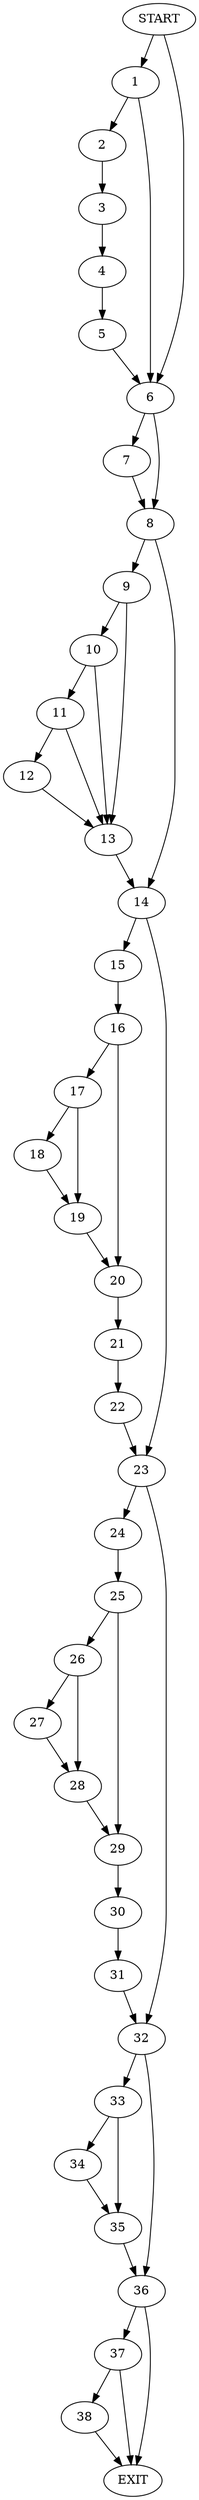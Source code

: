 digraph { 
0 [label="START"];
1;
2;
3;
4;
5;
6;
7;
8;
9;
10;
11;
12;
13;
14;
15;
16;
17;
18;
19;
20;
21;
22;
23;
24;
25;
26;
27;
28;
29;
30;
31;
32;
33;
34;
35;
36;
37;
38;
39[label="EXIT"];
0 -> 1;
0 -> 6;
1 -> 2;
1 -> 6;
2 -> 3;
3 -> 4;
4 -> 5;
5 -> 6;
6 -> 7;
6 -> 8;
7 -> 8;
8 -> 9;
8 -> 14;
9 -> 10;
9 -> 13;
10 -> 11;
10 -> 13;
11 -> 13;
11 -> 12;
12 -> 13;
13 -> 14;
14 -> 15;
14 -> 23;
15 -> 16;
16 -> 17;
16 -> 20;
17 -> 18;
17 -> 19;
18 -> 19;
19 -> 20;
20 -> 21;
21 -> 22;
22 -> 23;
23 -> 24;
23 -> 32;
24 -> 25;
25 -> 26;
25 -> 29;
26 -> 27;
26 -> 28;
27 -> 28;
28 -> 29;
29 -> 30;
30 -> 31;
31 -> 32;
32 -> 33;
32 -> 36;
33 -> 34;
33 -> 35;
34 -> 35;
35 -> 36;
36 -> 37;
36 -> 39;
37 -> 38;
37 -> 39;
38 -> 39;
}